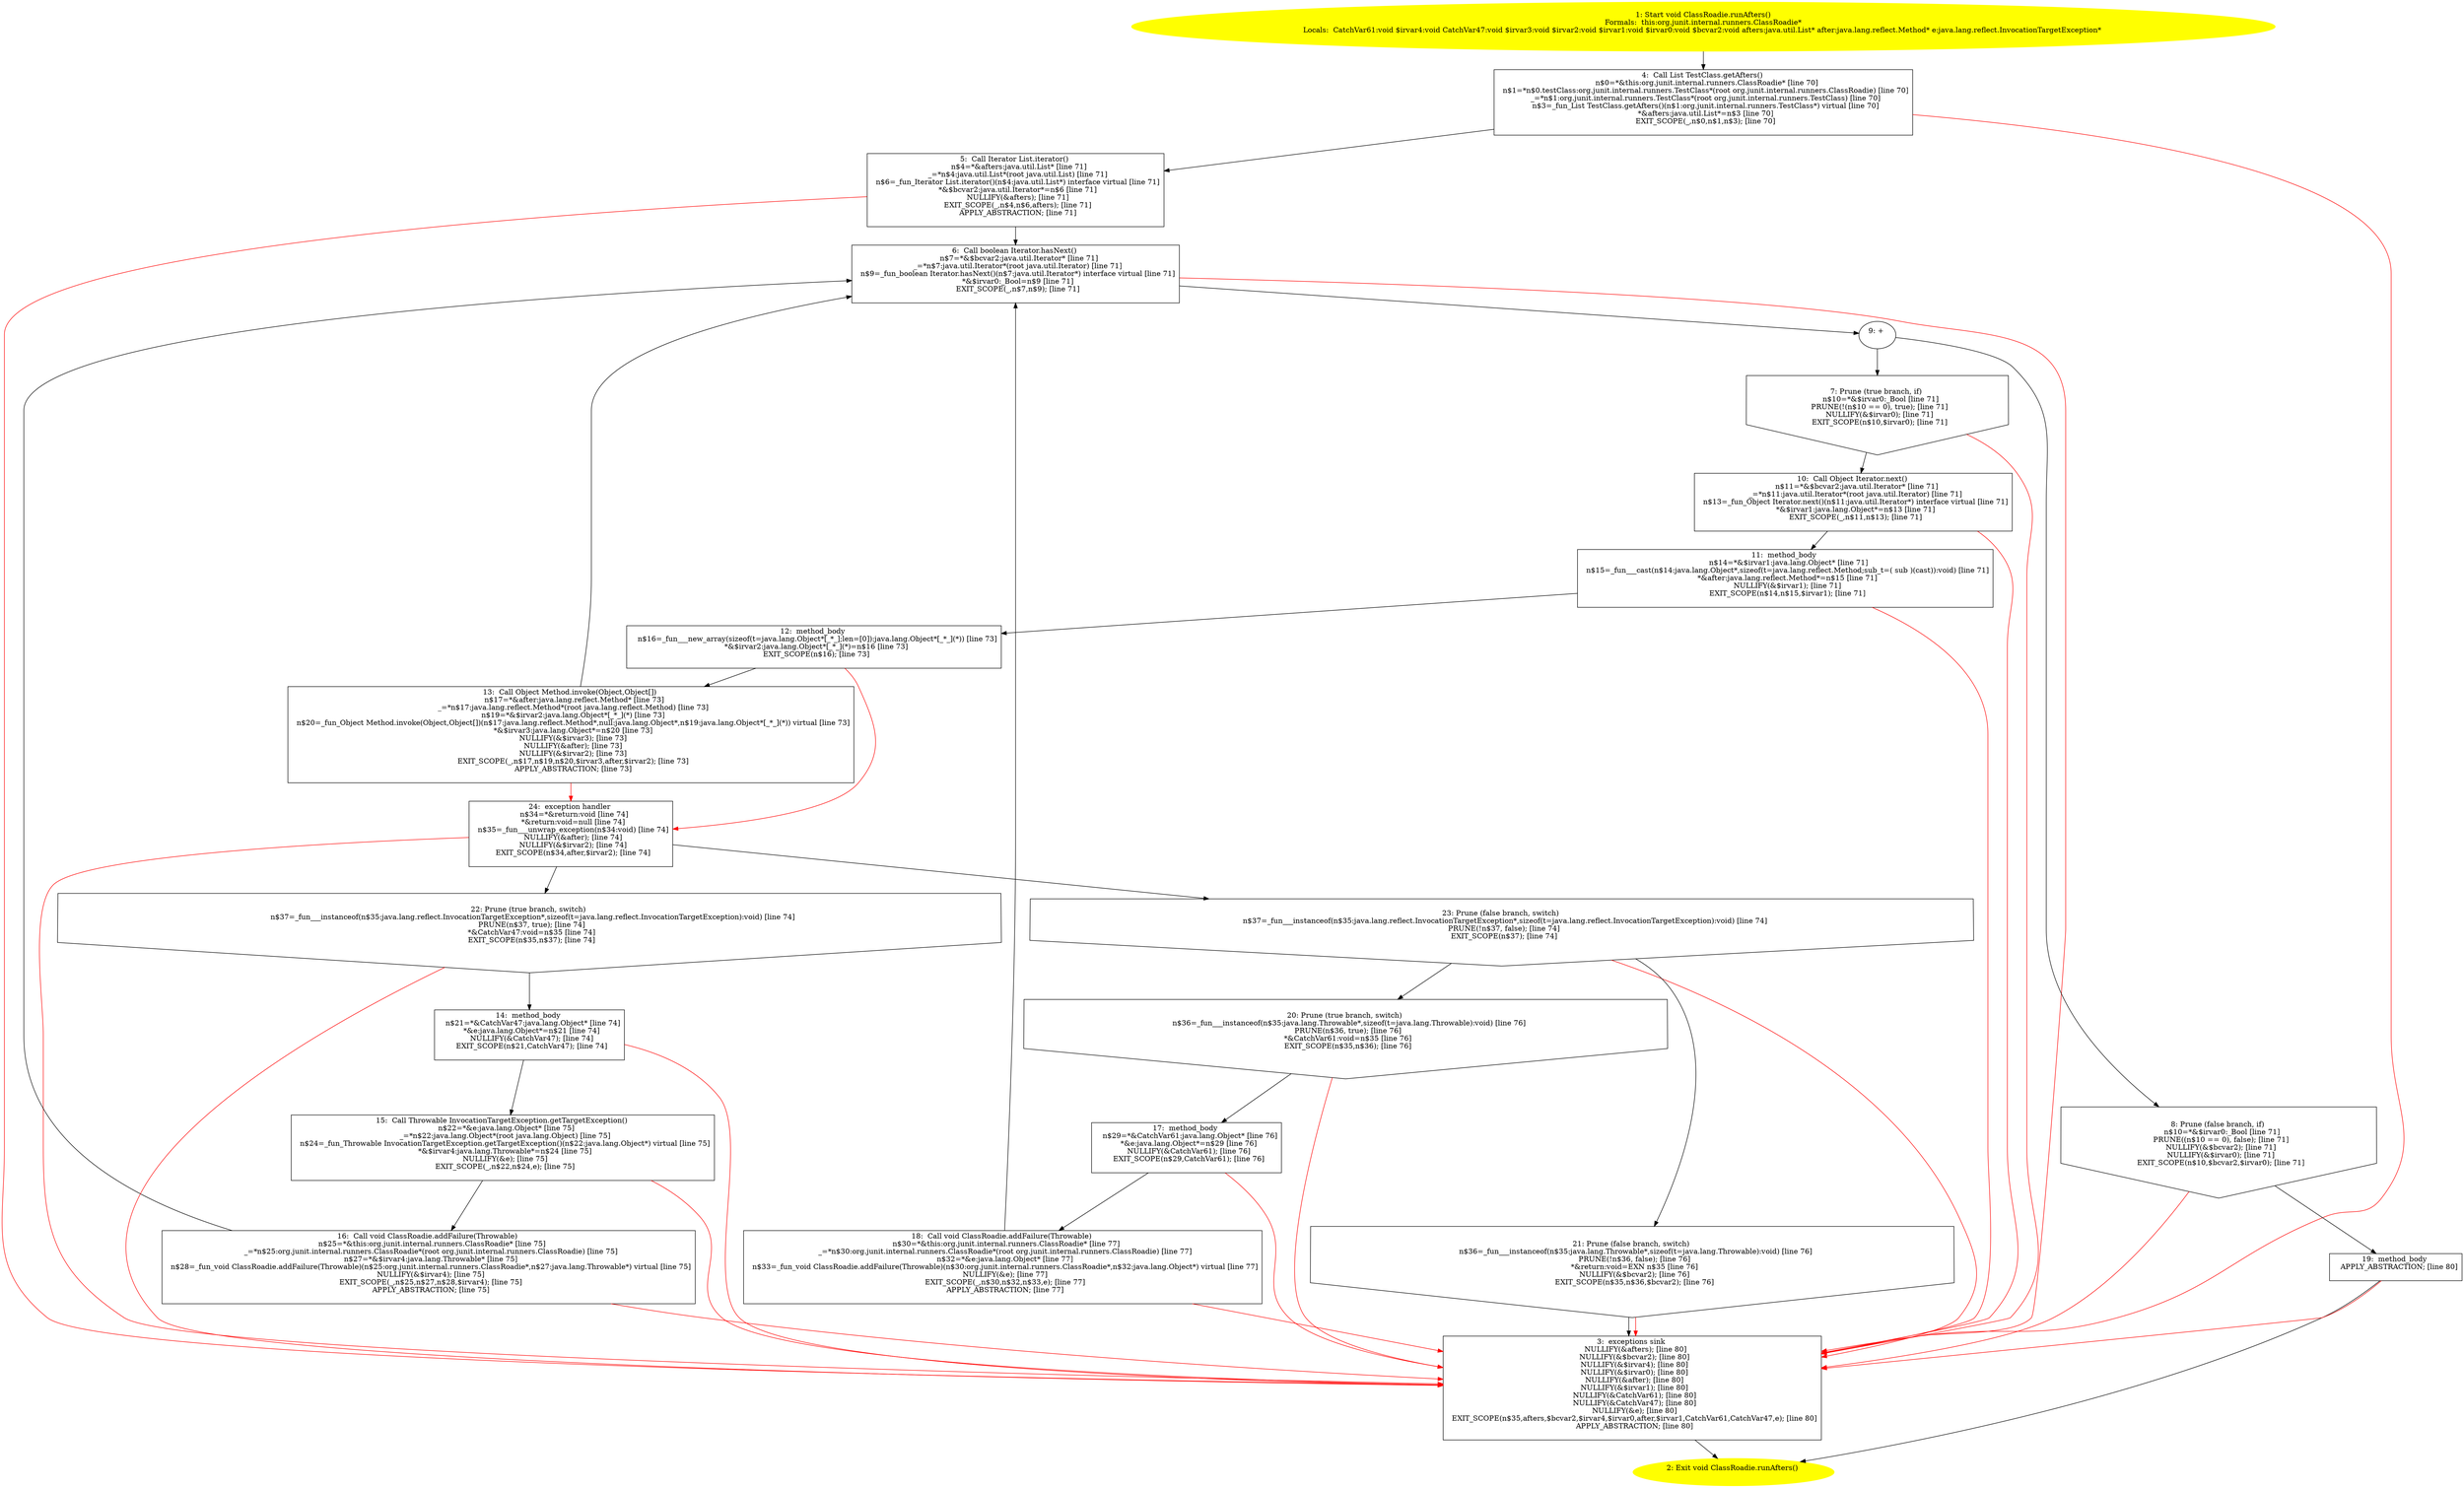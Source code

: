 /* @generated */
digraph cfg {
"org.junit.internal.runners.ClassRoadie.runAfters():void.a730a8deb317694d842aab464d0be547_1" [label="1: Start void ClassRoadie.runAfters()\nFormals:  this:org.junit.internal.runners.ClassRoadie*\nLocals:  CatchVar61:void $irvar4:void CatchVar47:void $irvar3:void $irvar2:void $irvar1:void $irvar0:void $bcvar2:void afters:java.util.List* after:java.lang.reflect.Method* e:java.lang.reflect.InvocationTargetException* \n  " color=yellow style=filled]
	

	 "org.junit.internal.runners.ClassRoadie.runAfters():void.a730a8deb317694d842aab464d0be547_1" -> "org.junit.internal.runners.ClassRoadie.runAfters():void.a730a8deb317694d842aab464d0be547_4" ;
"org.junit.internal.runners.ClassRoadie.runAfters():void.a730a8deb317694d842aab464d0be547_2" [label="2: Exit void ClassRoadie.runAfters() \n  " color=yellow style=filled]
	

"org.junit.internal.runners.ClassRoadie.runAfters():void.a730a8deb317694d842aab464d0be547_3" [label="3:  exceptions sink \n   NULLIFY(&afters); [line 80]\n  NULLIFY(&$bcvar2); [line 80]\n  NULLIFY(&$irvar4); [line 80]\n  NULLIFY(&$irvar0); [line 80]\n  NULLIFY(&after); [line 80]\n  NULLIFY(&$irvar1); [line 80]\n  NULLIFY(&CatchVar61); [line 80]\n  NULLIFY(&CatchVar47); [line 80]\n  NULLIFY(&e); [line 80]\n  EXIT_SCOPE(n$35,afters,$bcvar2,$irvar4,$irvar0,after,$irvar1,CatchVar61,CatchVar47,e); [line 80]\n  APPLY_ABSTRACTION; [line 80]\n " shape="box"]
	

	 "org.junit.internal.runners.ClassRoadie.runAfters():void.a730a8deb317694d842aab464d0be547_3" -> "org.junit.internal.runners.ClassRoadie.runAfters():void.a730a8deb317694d842aab464d0be547_2" ;
"org.junit.internal.runners.ClassRoadie.runAfters():void.a730a8deb317694d842aab464d0be547_4" [label="4:  Call List TestClass.getAfters() \n   n$0=*&this:org.junit.internal.runners.ClassRoadie* [line 70]\n  n$1=*n$0.testClass:org.junit.internal.runners.TestClass*(root org.junit.internal.runners.ClassRoadie) [line 70]\n  _=*n$1:org.junit.internal.runners.TestClass*(root org.junit.internal.runners.TestClass) [line 70]\n  n$3=_fun_List TestClass.getAfters()(n$1:org.junit.internal.runners.TestClass*) virtual [line 70]\n  *&afters:java.util.List*=n$3 [line 70]\n  EXIT_SCOPE(_,n$0,n$1,n$3); [line 70]\n " shape="box"]
	

	 "org.junit.internal.runners.ClassRoadie.runAfters():void.a730a8deb317694d842aab464d0be547_4" -> "org.junit.internal.runners.ClassRoadie.runAfters():void.a730a8deb317694d842aab464d0be547_5" ;
	 "org.junit.internal.runners.ClassRoadie.runAfters():void.a730a8deb317694d842aab464d0be547_4" -> "org.junit.internal.runners.ClassRoadie.runAfters():void.a730a8deb317694d842aab464d0be547_3" [color="red" ];
"org.junit.internal.runners.ClassRoadie.runAfters():void.a730a8deb317694d842aab464d0be547_5" [label="5:  Call Iterator List.iterator() \n   n$4=*&afters:java.util.List* [line 71]\n  _=*n$4:java.util.List*(root java.util.List) [line 71]\n  n$6=_fun_Iterator List.iterator()(n$4:java.util.List*) interface virtual [line 71]\n  *&$bcvar2:java.util.Iterator*=n$6 [line 71]\n  NULLIFY(&afters); [line 71]\n  EXIT_SCOPE(_,n$4,n$6,afters); [line 71]\n  APPLY_ABSTRACTION; [line 71]\n " shape="box"]
	

	 "org.junit.internal.runners.ClassRoadie.runAfters():void.a730a8deb317694d842aab464d0be547_5" -> "org.junit.internal.runners.ClassRoadie.runAfters():void.a730a8deb317694d842aab464d0be547_6" ;
	 "org.junit.internal.runners.ClassRoadie.runAfters():void.a730a8deb317694d842aab464d0be547_5" -> "org.junit.internal.runners.ClassRoadie.runAfters():void.a730a8deb317694d842aab464d0be547_3" [color="red" ];
"org.junit.internal.runners.ClassRoadie.runAfters():void.a730a8deb317694d842aab464d0be547_6" [label="6:  Call boolean Iterator.hasNext() \n   n$7=*&$bcvar2:java.util.Iterator* [line 71]\n  _=*n$7:java.util.Iterator*(root java.util.Iterator) [line 71]\n  n$9=_fun_boolean Iterator.hasNext()(n$7:java.util.Iterator*) interface virtual [line 71]\n  *&$irvar0:_Bool=n$9 [line 71]\n  EXIT_SCOPE(_,n$7,n$9); [line 71]\n " shape="box"]
	

	 "org.junit.internal.runners.ClassRoadie.runAfters():void.a730a8deb317694d842aab464d0be547_6" -> "org.junit.internal.runners.ClassRoadie.runAfters():void.a730a8deb317694d842aab464d0be547_9" ;
	 "org.junit.internal.runners.ClassRoadie.runAfters():void.a730a8deb317694d842aab464d0be547_6" -> "org.junit.internal.runners.ClassRoadie.runAfters():void.a730a8deb317694d842aab464d0be547_3" [color="red" ];
"org.junit.internal.runners.ClassRoadie.runAfters():void.a730a8deb317694d842aab464d0be547_7" [label="7: Prune (true branch, if) \n   n$10=*&$irvar0:_Bool [line 71]\n  PRUNE(!(n$10 == 0), true); [line 71]\n  NULLIFY(&$irvar0); [line 71]\n  EXIT_SCOPE(n$10,$irvar0); [line 71]\n " shape="invhouse"]
	

	 "org.junit.internal.runners.ClassRoadie.runAfters():void.a730a8deb317694d842aab464d0be547_7" -> "org.junit.internal.runners.ClassRoadie.runAfters():void.a730a8deb317694d842aab464d0be547_10" ;
	 "org.junit.internal.runners.ClassRoadie.runAfters():void.a730a8deb317694d842aab464d0be547_7" -> "org.junit.internal.runners.ClassRoadie.runAfters():void.a730a8deb317694d842aab464d0be547_3" [color="red" ];
"org.junit.internal.runners.ClassRoadie.runAfters():void.a730a8deb317694d842aab464d0be547_8" [label="8: Prune (false branch, if) \n   n$10=*&$irvar0:_Bool [line 71]\n  PRUNE((n$10 == 0), false); [line 71]\n  NULLIFY(&$bcvar2); [line 71]\n  NULLIFY(&$irvar0); [line 71]\n  EXIT_SCOPE(n$10,$bcvar2,$irvar0); [line 71]\n " shape="invhouse"]
	

	 "org.junit.internal.runners.ClassRoadie.runAfters():void.a730a8deb317694d842aab464d0be547_8" -> "org.junit.internal.runners.ClassRoadie.runAfters():void.a730a8deb317694d842aab464d0be547_19" ;
	 "org.junit.internal.runners.ClassRoadie.runAfters():void.a730a8deb317694d842aab464d0be547_8" -> "org.junit.internal.runners.ClassRoadie.runAfters():void.a730a8deb317694d842aab464d0be547_3" [color="red" ];
"org.junit.internal.runners.ClassRoadie.runAfters():void.a730a8deb317694d842aab464d0be547_9" [label="9: + \n  " ]
	

	 "org.junit.internal.runners.ClassRoadie.runAfters():void.a730a8deb317694d842aab464d0be547_9" -> "org.junit.internal.runners.ClassRoadie.runAfters():void.a730a8deb317694d842aab464d0be547_7" ;
	 "org.junit.internal.runners.ClassRoadie.runAfters():void.a730a8deb317694d842aab464d0be547_9" -> "org.junit.internal.runners.ClassRoadie.runAfters():void.a730a8deb317694d842aab464d0be547_8" ;
"org.junit.internal.runners.ClassRoadie.runAfters():void.a730a8deb317694d842aab464d0be547_10" [label="10:  Call Object Iterator.next() \n   n$11=*&$bcvar2:java.util.Iterator* [line 71]\n  _=*n$11:java.util.Iterator*(root java.util.Iterator) [line 71]\n  n$13=_fun_Object Iterator.next()(n$11:java.util.Iterator*) interface virtual [line 71]\n  *&$irvar1:java.lang.Object*=n$13 [line 71]\n  EXIT_SCOPE(_,n$11,n$13); [line 71]\n " shape="box"]
	

	 "org.junit.internal.runners.ClassRoadie.runAfters():void.a730a8deb317694d842aab464d0be547_10" -> "org.junit.internal.runners.ClassRoadie.runAfters():void.a730a8deb317694d842aab464d0be547_11" ;
	 "org.junit.internal.runners.ClassRoadie.runAfters():void.a730a8deb317694d842aab464d0be547_10" -> "org.junit.internal.runners.ClassRoadie.runAfters():void.a730a8deb317694d842aab464d0be547_3" [color="red" ];
"org.junit.internal.runners.ClassRoadie.runAfters():void.a730a8deb317694d842aab464d0be547_11" [label="11:  method_body \n   n$14=*&$irvar1:java.lang.Object* [line 71]\n  n$15=_fun___cast(n$14:java.lang.Object*,sizeof(t=java.lang.reflect.Method;sub_t=( sub )(cast)):void) [line 71]\n  *&after:java.lang.reflect.Method*=n$15 [line 71]\n  NULLIFY(&$irvar1); [line 71]\n  EXIT_SCOPE(n$14,n$15,$irvar1); [line 71]\n " shape="box"]
	

	 "org.junit.internal.runners.ClassRoadie.runAfters():void.a730a8deb317694d842aab464d0be547_11" -> "org.junit.internal.runners.ClassRoadie.runAfters():void.a730a8deb317694d842aab464d0be547_12" ;
	 "org.junit.internal.runners.ClassRoadie.runAfters():void.a730a8deb317694d842aab464d0be547_11" -> "org.junit.internal.runners.ClassRoadie.runAfters():void.a730a8deb317694d842aab464d0be547_3" [color="red" ];
"org.junit.internal.runners.ClassRoadie.runAfters():void.a730a8deb317694d842aab464d0be547_12" [label="12:  method_body \n   n$16=_fun___new_array(sizeof(t=java.lang.Object*[_*_];len=[0]):java.lang.Object*[_*_](*)) [line 73]\n  *&$irvar2:java.lang.Object*[_*_](*)=n$16 [line 73]\n  EXIT_SCOPE(n$16); [line 73]\n " shape="box"]
	

	 "org.junit.internal.runners.ClassRoadie.runAfters():void.a730a8deb317694d842aab464d0be547_12" -> "org.junit.internal.runners.ClassRoadie.runAfters():void.a730a8deb317694d842aab464d0be547_13" ;
	 "org.junit.internal.runners.ClassRoadie.runAfters():void.a730a8deb317694d842aab464d0be547_12" -> "org.junit.internal.runners.ClassRoadie.runAfters():void.a730a8deb317694d842aab464d0be547_24" [color="red" ];
"org.junit.internal.runners.ClassRoadie.runAfters():void.a730a8deb317694d842aab464d0be547_13" [label="13:  Call Object Method.invoke(Object,Object[]) \n   n$17=*&after:java.lang.reflect.Method* [line 73]\n  _=*n$17:java.lang.reflect.Method*(root java.lang.reflect.Method) [line 73]\n  n$19=*&$irvar2:java.lang.Object*[_*_](*) [line 73]\n  n$20=_fun_Object Method.invoke(Object,Object[])(n$17:java.lang.reflect.Method*,null:java.lang.Object*,n$19:java.lang.Object*[_*_](*)) virtual [line 73]\n  *&$irvar3:java.lang.Object*=n$20 [line 73]\n  NULLIFY(&$irvar3); [line 73]\n  NULLIFY(&after); [line 73]\n  NULLIFY(&$irvar2); [line 73]\n  EXIT_SCOPE(_,n$17,n$19,n$20,$irvar3,after,$irvar2); [line 73]\n  APPLY_ABSTRACTION; [line 73]\n " shape="box"]
	

	 "org.junit.internal.runners.ClassRoadie.runAfters():void.a730a8deb317694d842aab464d0be547_13" -> "org.junit.internal.runners.ClassRoadie.runAfters():void.a730a8deb317694d842aab464d0be547_6" ;
	 "org.junit.internal.runners.ClassRoadie.runAfters():void.a730a8deb317694d842aab464d0be547_13" -> "org.junit.internal.runners.ClassRoadie.runAfters():void.a730a8deb317694d842aab464d0be547_24" [color="red" ];
"org.junit.internal.runners.ClassRoadie.runAfters():void.a730a8deb317694d842aab464d0be547_14" [label="14:  method_body \n   n$21=*&CatchVar47:java.lang.Object* [line 74]\n  *&e:java.lang.Object*=n$21 [line 74]\n  NULLIFY(&CatchVar47); [line 74]\n  EXIT_SCOPE(n$21,CatchVar47); [line 74]\n " shape="box"]
	

	 "org.junit.internal.runners.ClassRoadie.runAfters():void.a730a8deb317694d842aab464d0be547_14" -> "org.junit.internal.runners.ClassRoadie.runAfters():void.a730a8deb317694d842aab464d0be547_15" ;
	 "org.junit.internal.runners.ClassRoadie.runAfters():void.a730a8deb317694d842aab464d0be547_14" -> "org.junit.internal.runners.ClassRoadie.runAfters():void.a730a8deb317694d842aab464d0be547_3" [color="red" ];
"org.junit.internal.runners.ClassRoadie.runAfters():void.a730a8deb317694d842aab464d0be547_15" [label="15:  Call Throwable InvocationTargetException.getTargetException() \n   n$22=*&e:java.lang.Object* [line 75]\n  _=*n$22:java.lang.Object*(root java.lang.Object) [line 75]\n  n$24=_fun_Throwable InvocationTargetException.getTargetException()(n$22:java.lang.Object*) virtual [line 75]\n  *&$irvar4:java.lang.Throwable*=n$24 [line 75]\n  NULLIFY(&e); [line 75]\n  EXIT_SCOPE(_,n$22,n$24,e); [line 75]\n " shape="box"]
	

	 "org.junit.internal.runners.ClassRoadie.runAfters():void.a730a8deb317694d842aab464d0be547_15" -> "org.junit.internal.runners.ClassRoadie.runAfters():void.a730a8deb317694d842aab464d0be547_16" ;
	 "org.junit.internal.runners.ClassRoadie.runAfters():void.a730a8deb317694d842aab464d0be547_15" -> "org.junit.internal.runners.ClassRoadie.runAfters():void.a730a8deb317694d842aab464d0be547_3" [color="red" ];
"org.junit.internal.runners.ClassRoadie.runAfters():void.a730a8deb317694d842aab464d0be547_16" [label="16:  Call void ClassRoadie.addFailure(Throwable) \n   n$25=*&this:org.junit.internal.runners.ClassRoadie* [line 75]\n  _=*n$25:org.junit.internal.runners.ClassRoadie*(root org.junit.internal.runners.ClassRoadie) [line 75]\n  n$27=*&$irvar4:java.lang.Throwable* [line 75]\n  n$28=_fun_void ClassRoadie.addFailure(Throwable)(n$25:org.junit.internal.runners.ClassRoadie*,n$27:java.lang.Throwable*) virtual [line 75]\n  NULLIFY(&$irvar4); [line 75]\n  EXIT_SCOPE(_,n$25,n$27,n$28,$irvar4); [line 75]\n  APPLY_ABSTRACTION; [line 75]\n " shape="box"]
	

	 "org.junit.internal.runners.ClassRoadie.runAfters():void.a730a8deb317694d842aab464d0be547_16" -> "org.junit.internal.runners.ClassRoadie.runAfters():void.a730a8deb317694d842aab464d0be547_6" ;
	 "org.junit.internal.runners.ClassRoadie.runAfters():void.a730a8deb317694d842aab464d0be547_16" -> "org.junit.internal.runners.ClassRoadie.runAfters():void.a730a8deb317694d842aab464d0be547_3" [color="red" ];
"org.junit.internal.runners.ClassRoadie.runAfters():void.a730a8deb317694d842aab464d0be547_17" [label="17:  method_body \n   n$29=*&CatchVar61:java.lang.Object* [line 76]\n  *&e:java.lang.Object*=n$29 [line 76]\n  NULLIFY(&CatchVar61); [line 76]\n  EXIT_SCOPE(n$29,CatchVar61); [line 76]\n " shape="box"]
	

	 "org.junit.internal.runners.ClassRoadie.runAfters():void.a730a8deb317694d842aab464d0be547_17" -> "org.junit.internal.runners.ClassRoadie.runAfters():void.a730a8deb317694d842aab464d0be547_18" ;
	 "org.junit.internal.runners.ClassRoadie.runAfters():void.a730a8deb317694d842aab464d0be547_17" -> "org.junit.internal.runners.ClassRoadie.runAfters():void.a730a8deb317694d842aab464d0be547_3" [color="red" ];
"org.junit.internal.runners.ClassRoadie.runAfters():void.a730a8deb317694d842aab464d0be547_18" [label="18:  Call void ClassRoadie.addFailure(Throwable) \n   n$30=*&this:org.junit.internal.runners.ClassRoadie* [line 77]\n  _=*n$30:org.junit.internal.runners.ClassRoadie*(root org.junit.internal.runners.ClassRoadie) [line 77]\n  n$32=*&e:java.lang.Object* [line 77]\n  n$33=_fun_void ClassRoadie.addFailure(Throwable)(n$30:org.junit.internal.runners.ClassRoadie*,n$32:java.lang.Object*) virtual [line 77]\n  NULLIFY(&e); [line 77]\n  EXIT_SCOPE(_,n$30,n$32,n$33,e); [line 77]\n  APPLY_ABSTRACTION; [line 77]\n " shape="box"]
	

	 "org.junit.internal.runners.ClassRoadie.runAfters():void.a730a8deb317694d842aab464d0be547_18" -> "org.junit.internal.runners.ClassRoadie.runAfters():void.a730a8deb317694d842aab464d0be547_6" ;
	 "org.junit.internal.runners.ClassRoadie.runAfters():void.a730a8deb317694d842aab464d0be547_18" -> "org.junit.internal.runners.ClassRoadie.runAfters():void.a730a8deb317694d842aab464d0be547_3" [color="red" ];
"org.junit.internal.runners.ClassRoadie.runAfters():void.a730a8deb317694d842aab464d0be547_19" [label="19:  method_body \n   APPLY_ABSTRACTION; [line 80]\n " shape="box"]
	

	 "org.junit.internal.runners.ClassRoadie.runAfters():void.a730a8deb317694d842aab464d0be547_19" -> "org.junit.internal.runners.ClassRoadie.runAfters():void.a730a8deb317694d842aab464d0be547_2" ;
	 "org.junit.internal.runners.ClassRoadie.runAfters():void.a730a8deb317694d842aab464d0be547_19" -> "org.junit.internal.runners.ClassRoadie.runAfters():void.a730a8deb317694d842aab464d0be547_3" [color="red" ];
"org.junit.internal.runners.ClassRoadie.runAfters():void.a730a8deb317694d842aab464d0be547_20" [label="20: Prune (true branch, switch) \n   n$36=_fun___instanceof(n$35:java.lang.Throwable*,sizeof(t=java.lang.Throwable):void) [line 76]\n  PRUNE(n$36, true); [line 76]\n  *&CatchVar61:void=n$35 [line 76]\n  EXIT_SCOPE(n$35,n$36); [line 76]\n " shape="invhouse"]
	

	 "org.junit.internal.runners.ClassRoadie.runAfters():void.a730a8deb317694d842aab464d0be547_20" -> "org.junit.internal.runners.ClassRoadie.runAfters():void.a730a8deb317694d842aab464d0be547_17" ;
	 "org.junit.internal.runners.ClassRoadie.runAfters():void.a730a8deb317694d842aab464d0be547_20" -> "org.junit.internal.runners.ClassRoadie.runAfters():void.a730a8deb317694d842aab464d0be547_3" [color="red" ];
"org.junit.internal.runners.ClassRoadie.runAfters():void.a730a8deb317694d842aab464d0be547_21" [label="21: Prune (false branch, switch) \n   n$36=_fun___instanceof(n$35:java.lang.Throwable*,sizeof(t=java.lang.Throwable):void) [line 76]\n  PRUNE(!n$36, false); [line 76]\n  *&return:void=EXN n$35 [line 76]\n  NULLIFY(&$bcvar2); [line 76]\n  EXIT_SCOPE(n$35,n$36,$bcvar2); [line 76]\n " shape="invhouse"]
	

	 "org.junit.internal.runners.ClassRoadie.runAfters():void.a730a8deb317694d842aab464d0be547_21" -> "org.junit.internal.runners.ClassRoadie.runAfters():void.a730a8deb317694d842aab464d0be547_3" ;
	 "org.junit.internal.runners.ClassRoadie.runAfters():void.a730a8deb317694d842aab464d0be547_21" -> "org.junit.internal.runners.ClassRoadie.runAfters():void.a730a8deb317694d842aab464d0be547_3" [color="red" ];
"org.junit.internal.runners.ClassRoadie.runAfters():void.a730a8deb317694d842aab464d0be547_22" [label="22: Prune (true branch, switch) \n   n$37=_fun___instanceof(n$35:java.lang.reflect.InvocationTargetException*,sizeof(t=java.lang.reflect.InvocationTargetException):void) [line 74]\n  PRUNE(n$37, true); [line 74]\n  *&CatchVar47:void=n$35 [line 74]\n  EXIT_SCOPE(n$35,n$37); [line 74]\n " shape="invhouse"]
	

	 "org.junit.internal.runners.ClassRoadie.runAfters():void.a730a8deb317694d842aab464d0be547_22" -> "org.junit.internal.runners.ClassRoadie.runAfters():void.a730a8deb317694d842aab464d0be547_14" ;
	 "org.junit.internal.runners.ClassRoadie.runAfters():void.a730a8deb317694d842aab464d0be547_22" -> "org.junit.internal.runners.ClassRoadie.runAfters():void.a730a8deb317694d842aab464d0be547_3" [color="red" ];
"org.junit.internal.runners.ClassRoadie.runAfters():void.a730a8deb317694d842aab464d0be547_23" [label="23: Prune (false branch, switch) \n   n$37=_fun___instanceof(n$35:java.lang.reflect.InvocationTargetException*,sizeof(t=java.lang.reflect.InvocationTargetException):void) [line 74]\n  PRUNE(!n$37, false); [line 74]\n  EXIT_SCOPE(n$37); [line 74]\n " shape="invhouse"]
	

	 "org.junit.internal.runners.ClassRoadie.runAfters():void.a730a8deb317694d842aab464d0be547_23" -> "org.junit.internal.runners.ClassRoadie.runAfters():void.a730a8deb317694d842aab464d0be547_20" ;
	 "org.junit.internal.runners.ClassRoadie.runAfters():void.a730a8deb317694d842aab464d0be547_23" -> "org.junit.internal.runners.ClassRoadie.runAfters():void.a730a8deb317694d842aab464d0be547_21" ;
	 "org.junit.internal.runners.ClassRoadie.runAfters():void.a730a8deb317694d842aab464d0be547_23" -> "org.junit.internal.runners.ClassRoadie.runAfters():void.a730a8deb317694d842aab464d0be547_3" [color="red" ];
"org.junit.internal.runners.ClassRoadie.runAfters():void.a730a8deb317694d842aab464d0be547_24" [label="24:  exception handler \n   n$34=*&return:void [line 74]\n  *&return:void=null [line 74]\n  n$35=_fun___unwrap_exception(n$34:void) [line 74]\n  NULLIFY(&after); [line 74]\n  NULLIFY(&$irvar2); [line 74]\n  EXIT_SCOPE(n$34,after,$irvar2); [line 74]\n " shape="box"]
	

	 "org.junit.internal.runners.ClassRoadie.runAfters():void.a730a8deb317694d842aab464d0be547_24" -> "org.junit.internal.runners.ClassRoadie.runAfters():void.a730a8deb317694d842aab464d0be547_22" ;
	 "org.junit.internal.runners.ClassRoadie.runAfters():void.a730a8deb317694d842aab464d0be547_24" -> "org.junit.internal.runners.ClassRoadie.runAfters():void.a730a8deb317694d842aab464d0be547_23" ;
	 "org.junit.internal.runners.ClassRoadie.runAfters():void.a730a8deb317694d842aab464d0be547_24" -> "org.junit.internal.runners.ClassRoadie.runAfters():void.a730a8deb317694d842aab464d0be547_3" [color="red" ];
}

